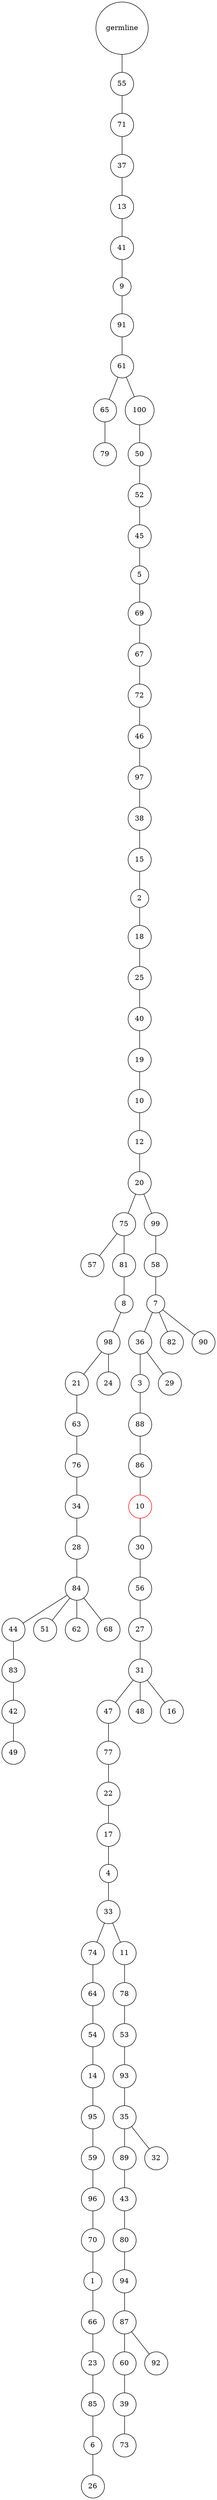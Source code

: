 graph {
	rankdir=UD;
	splines=line;
	node [shape=circle]
	"0x7f9a8ca6c2b0" [label="germline"];
	"0x7f9a8ca6c2e0" [label="55"];
	"0x7f9a8ca6c2b0" -- "0x7f9a8ca6c2e0" ;
	"0x7f9a8ca6c310" [label="71"];
	"0x7f9a8ca6c2e0" -- "0x7f9a8ca6c310" ;
	"0x7f9a8ca6c340" [label="37"];
	"0x7f9a8ca6c310" -- "0x7f9a8ca6c340" ;
	"0x7f9a8ca6c370" [label="13"];
	"0x7f9a8ca6c340" -- "0x7f9a8ca6c370" ;
	"0x7f9a8ca6c3a0" [label="41"];
	"0x7f9a8ca6c370" -- "0x7f9a8ca6c3a0" ;
	"0x7f9a8ca6c3d0" [label="9"];
	"0x7f9a8ca6c3a0" -- "0x7f9a8ca6c3d0" ;
	"0x7f9a8ca6c400" [label="91"];
	"0x7f9a8ca6c3d0" -- "0x7f9a8ca6c400" ;
	"0x7f9a8ca6c430" [label="61"];
	"0x7f9a8ca6c400" -- "0x7f9a8ca6c430" ;
	"0x7f9a8ca6c460" [label="65"];
	"0x7f9a8ca6c430" -- "0x7f9a8ca6c460" ;
	"0x7f9a8ca6c490" [label="79"];
	"0x7f9a8ca6c460" -- "0x7f9a8ca6c490" ;
	"0x7f9a8ca6c4c0" [label="100"];
	"0x7f9a8ca6c430" -- "0x7f9a8ca6c4c0" ;
	"0x7f9a8ca6c4f0" [label="50"];
	"0x7f9a8ca6c4c0" -- "0x7f9a8ca6c4f0" ;
	"0x7f9a8ca6c520" [label="52"];
	"0x7f9a8ca6c4f0" -- "0x7f9a8ca6c520" ;
	"0x7f9a8ca6c550" [label="45"];
	"0x7f9a8ca6c520" -- "0x7f9a8ca6c550" ;
	"0x7f9a8ca6c580" [label="5"];
	"0x7f9a8ca6c550" -- "0x7f9a8ca6c580" ;
	"0x7f9a8ca6c5b0" [label="69"];
	"0x7f9a8ca6c580" -- "0x7f9a8ca6c5b0" ;
	"0x7f9a8ca6c5e0" [label="67"];
	"0x7f9a8ca6c5b0" -- "0x7f9a8ca6c5e0" ;
	"0x7f9a8ca6c610" [label="72"];
	"0x7f9a8ca6c5e0" -- "0x7f9a8ca6c610" ;
	"0x7f9a8ca6c640" [label="46"];
	"0x7f9a8ca6c610" -- "0x7f9a8ca6c640" ;
	"0x7f9a8ca6c670" [label="97"];
	"0x7f9a8ca6c640" -- "0x7f9a8ca6c670" ;
	"0x7f9a8ca6c6a0" [label="38"];
	"0x7f9a8ca6c670" -- "0x7f9a8ca6c6a0" ;
	"0x7f9a8ca6c6d0" [label="15"];
	"0x7f9a8ca6c6a0" -- "0x7f9a8ca6c6d0" ;
	"0x7f9a8ca6c700" [label="2"];
	"0x7f9a8ca6c6d0" -- "0x7f9a8ca6c700" ;
	"0x7f9a8ca6c730" [label="18"];
	"0x7f9a8ca6c700" -- "0x7f9a8ca6c730" ;
	"0x7f9a8ca6c760" [label="25"];
	"0x7f9a8ca6c730" -- "0x7f9a8ca6c760" ;
	"0x7f9a8ca6c790" [label="40"];
	"0x7f9a8ca6c760" -- "0x7f9a8ca6c790" ;
	"0x7f9a8ca6c7c0" [label="19"];
	"0x7f9a8ca6c790" -- "0x7f9a8ca6c7c0" ;
	"0x7f9a8ca6c7f0" [label="10"];
	"0x7f9a8ca6c7c0" -- "0x7f9a8ca6c7f0" ;
	"0x7f9a8ca6c820" [label="12"];
	"0x7f9a8ca6c7f0" -- "0x7f9a8ca6c820" ;
	"0x7f9a8ca6c850" [label="20"];
	"0x7f9a8ca6c820" -- "0x7f9a8ca6c850" ;
	"0x7f9a8ca6c880" [label="75"];
	"0x7f9a8ca6c850" -- "0x7f9a8ca6c880" ;
	"0x7f9a8ca6c8b0" [label="57"];
	"0x7f9a8ca6c880" -- "0x7f9a8ca6c8b0" ;
	"0x7f9a8ca6c8e0" [label="81"];
	"0x7f9a8ca6c880" -- "0x7f9a8ca6c8e0" ;
	"0x7f9a8ca6c910" [label="8"];
	"0x7f9a8ca6c8e0" -- "0x7f9a8ca6c910" ;
	"0x7f9a8ca6c940" [label="98"];
	"0x7f9a8ca6c910" -- "0x7f9a8ca6c940" ;
	"0x7f9a8ca6c970" [label="21"];
	"0x7f9a8ca6c940" -- "0x7f9a8ca6c970" ;
	"0x7f9a8ca6c9a0" [label="63"];
	"0x7f9a8ca6c970" -- "0x7f9a8ca6c9a0" ;
	"0x7f9a8ca6c9d0" [label="76"];
	"0x7f9a8ca6c9a0" -- "0x7f9a8ca6c9d0" ;
	"0x7f9a8ca6ca00" [label="34"];
	"0x7f9a8ca6c9d0" -- "0x7f9a8ca6ca00" ;
	"0x7f9a8ca6ca30" [label="28"];
	"0x7f9a8ca6ca00" -- "0x7f9a8ca6ca30" ;
	"0x7f9a8ca6ca60" [label="84"];
	"0x7f9a8ca6ca30" -- "0x7f9a8ca6ca60" ;
	"0x7f9a8ca6ca90" [label="44"];
	"0x7f9a8ca6ca60" -- "0x7f9a8ca6ca90" ;
	"0x7f9a8ca6cac0" [label="83"];
	"0x7f9a8ca6ca90" -- "0x7f9a8ca6cac0" ;
	"0x7f9a8ca6caf0" [label="42"];
	"0x7f9a8ca6cac0" -- "0x7f9a8ca6caf0" ;
	"0x7f9a8ca6cb20" [label="49"];
	"0x7f9a8ca6caf0" -- "0x7f9a8ca6cb20" ;
	"0x7f9a8ca6cb50" [label="51"];
	"0x7f9a8ca6ca60" -- "0x7f9a8ca6cb50" ;
	"0x7f9a8ca6cb80" [label="62"];
	"0x7f9a8ca6ca60" -- "0x7f9a8ca6cb80" ;
	"0x7f9a8ca6cbb0" [label="68"];
	"0x7f9a8ca6ca60" -- "0x7f9a8ca6cbb0" ;
	"0x7f9a8ca6cbe0" [label="24"];
	"0x7f9a8ca6c940" -- "0x7f9a8ca6cbe0" ;
	"0x7f9a8ca6cc10" [label="99"];
	"0x7f9a8ca6c850" -- "0x7f9a8ca6cc10" ;
	"0x7f9a8ca6cc40" [label="58"];
	"0x7f9a8ca6cc10" -- "0x7f9a8ca6cc40" ;
	"0x7f9a8ca6cc70" [label="7"];
	"0x7f9a8ca6cc40" -- "0x7f9a8ca6cc70" ;
	"0x7f9a8ca6cca0" [label="36"];
	"0x7f9a8ca6cc70" -- "0x7f9a8ca6cca0" ;
	"0x7f9a8ca6ccd0" [label="3"];
	"0x7f9a8ca6cca0" -- "0x7f9a8ca6ccd0" ;
	"0x7f9a8ca6cd00" [label="88"];
	"0x7f9a8ca6ccd0" -- "0x7f9a8ca6cd00" ;
	"0x7f9a8ca6cd30" [label="86"];
	"0x7f9a8ca6cd00" -- "0x7f9a8ca6cd30" ;
	"0x7f9a8ca6cd60" [label="10",color="red"];
	"0x7f9a8ca6cd30" -- "0x7f9a8ca6cd60" ;
	"0x7f9a8ca6cd90" [label="30"];
	"0x7f9a8ca6cd60" -- "0x7f9a8ca6cd90" ;
	"0x7f9a8ca6cdc0" [label="56"];
	"0x7f9a8ca6cd90" -- "0x7f9a8ca6cdc0" ;
	"0x7f9a8ca6cdf0" [label="27"];
	"0x7f9a8ca6cdc0" -- "0x7f9a8ca6cdf0" ;
	"0x7f9a8ca6ce20" [label="31"];
	"0x7f9a8ca6cdf0" -- "0x7f9a8ca6ce20" ;
	"0x7f9a8ca6ce50" [label="47"];
	"0x7f9a8ca6ce20" -- "0x7f9a8ca6ce50" ;
	"0x7f9a8ca6ce80" [label="77"];
	"0x7f9a8ca6ce50" -- "0x7f9a8ca6ce80" ;
	"0x7f9a8ca6ceb0" [label="22"];
	"0x7f9a8ca6ce80" -- "0x7f9a8ca6ceb0" ;
	"0x7f9a8ca6cee0" [label="17"];
	"0x7f9a8ca6ceb0" -- "0x7f9a8ca6cee0" ;
	"0x7f9a8ca6cf10" [label="4"];
	"0x7f9a8ca6cee0" -- "0x7f9a8ca6cf10" ;
	"0x7f9a8ca6cf40" [label="33"];
	"0x7f9a8ca6cf10" -- "0x7f9a8ca6cf40" ;
	"0x7f9a8ca6cf70" [label="74"];
	"0x7f9a8ca6cf40" -- "0x7f9a8ca6cf70" ;
	"0x7f9a8ca6cfa0" [label="64"];
	"0x7f9a8ca6cf70" -- "0x7f9a8ca6cfa0" ;
	"0x7f9a8ca6cfd0" [label="54"];
	"0x7f9a8ca6cfa0" -- "0x7f9a8ca6cfd0" ;
	"0x7f9a8ca6f040" [label="14"];
	"0x7f9a8ca6cfd0" -- "0x7f9a8ca6f040" ;
	"0x7f9a8ca6f070" [label="95"];
	"0x7f9a8ca6f040" -- "0x7f9a8ca6f070" ;
	"0x7f9a8ca6f0a0" [label="59"];
	"0x7f9a8ca6f070" -- "0x7f9a8ca6f0a0" ;
	"0x7f9a8ca6f0d0" [label="96"];
	"0x7f9a8ca6f0a0" -- "0x7f9a8ca6f0d0" ;
	"0x7f9a8ca6f100" [label="70"];
	"0x7f9a8ca6f0d0" -- "0x7f9a8ca6f100" ;
	"0x7f9a8ca6f130" [label="1"];
	"0x7f9a8ca6f100" -- "0x7f9a8ca6f130" ;
	"0x7f9a8ca6f160" [label="66"];
	"0x7f9a8ca6f130" -- "0x7f9a8ca6f160" ;
	"0x7f9a8ca6f190" [label="23"];
	"0x7f9a8ca6f160" -- "0x7f9a8ca6f190" ;
	"0x7f9a8ca6f1c0" [label="85"];
	"0x7f9a8ca6f190" -- "0x7f9a8ca6f1c0" ;
	"0x7f9a8ca6f1f0" [label="6"];
	"0x7f9a8ca6f1c0" -- "0x7f9a8ca6f1f0" ;
	"0x7f9a8ca6f220" [label="26"];
	"0x7f9a8ca6f1f0" -- "0x7f9a8ca6f220" ;
	"0x7f9a8ca6f250" [label="11"];
	"0x7f9a8ca6cf40" -- "0x7f9a8ca6f250" ;
	"0x7f9a8ca6f280" [label="78"];
	"0x7f9a8ca6f250" -- "0x7f9a8ca6f280" ;
	"0x7f9a8ca6f2b0" [label="53"];
	"0x7f9a8ca6f280" -- "0x7f9a8ca6f2b0" ;
	"0x7f9a8ca6f2e0" [label="93"];
	"0x7f9a8ca6f2b0" -- "0x7f9a8ca6f2e0" ;
	"0x7f9a8ca6f310" [label="35"];
	"0x7f9a8ca6f2e0" -- "0x7f9a8ca6f310" ;
	"0x7f9a8ca6f340" [label="89"];
	"0x7f9a8ca6f310" -- "0x7f9a8ca6f340" ;
	"0x7f9a8ca6f370" [label="43"];
	"0x7f9a8ca6f340" -- "0x7f9a8ca6f370" ;
	"0x7f9a8ca6f3a0" [label="80"];
	"0x7f9a8ca6f370" -- "0x7f9a8ca6f3a0" ;
	"0x7f9a8ca6f3d0" [label="94"];
	"0x7f9a8ca6f3a0" -- "0x7f9a8ca6f3d0" ;
	"0x7f9a8ca6f400" [label="87"];
	"0x7f9a8ca6f3d0" -- "0x7f9a8ca6f400" ;
	"0x7f9a8ca6f430" [label="60"];
	"0x7f9a8ca6f400" -- "0x7f9a8ca6f430" ;
	"0x7f9a8ca6f460" [label="39"];
	"0x7f9a8ca6f430" -- "0x7f9a8ca6f460" ;
	"0x7f9a8ca6f490" [label="73"];
	"0x7f9a8ca6f460" -- "0x7f9a8ca6f490" ;
	"0x7f9a8ca6f4c0" [label="92"];
	"0x7f9a8ca6f400" -- "0x7f9a8ca6f4c0" ;
	"0x7f9a8ca6f4f0" [label="32"];
	"0x7f9a8ca6f310" -- "0x7f9a8ca6f4f0" ;
	"0x7f9a8ca6f520" [label="48"];
	"0x7f9a8ca6ce20" -- "0x7f9a8ca6f520" ;
	"0x7f9a8ca6f550" [label="16"];
	"0x7f9a8ca6ce20" -- "0x7f9a8ca6f550" ;
	"0x7f9a8ca6f580" [label="29"];
	"0x7f9a8ca6cca0" -- "0x7f9a8ca6f580" ;
	"0x7f9a8ca6f5b0" [label="82"];
	"0x7f9a8ca6cc70" -- "0x7f9a8ca6f5b0" ;
	"0x7f9a8ca6f5e0" [label="90"];
	"0x7f9a8ca6cc70" -- "0x7f9a8ca6f5e0" ;
}
